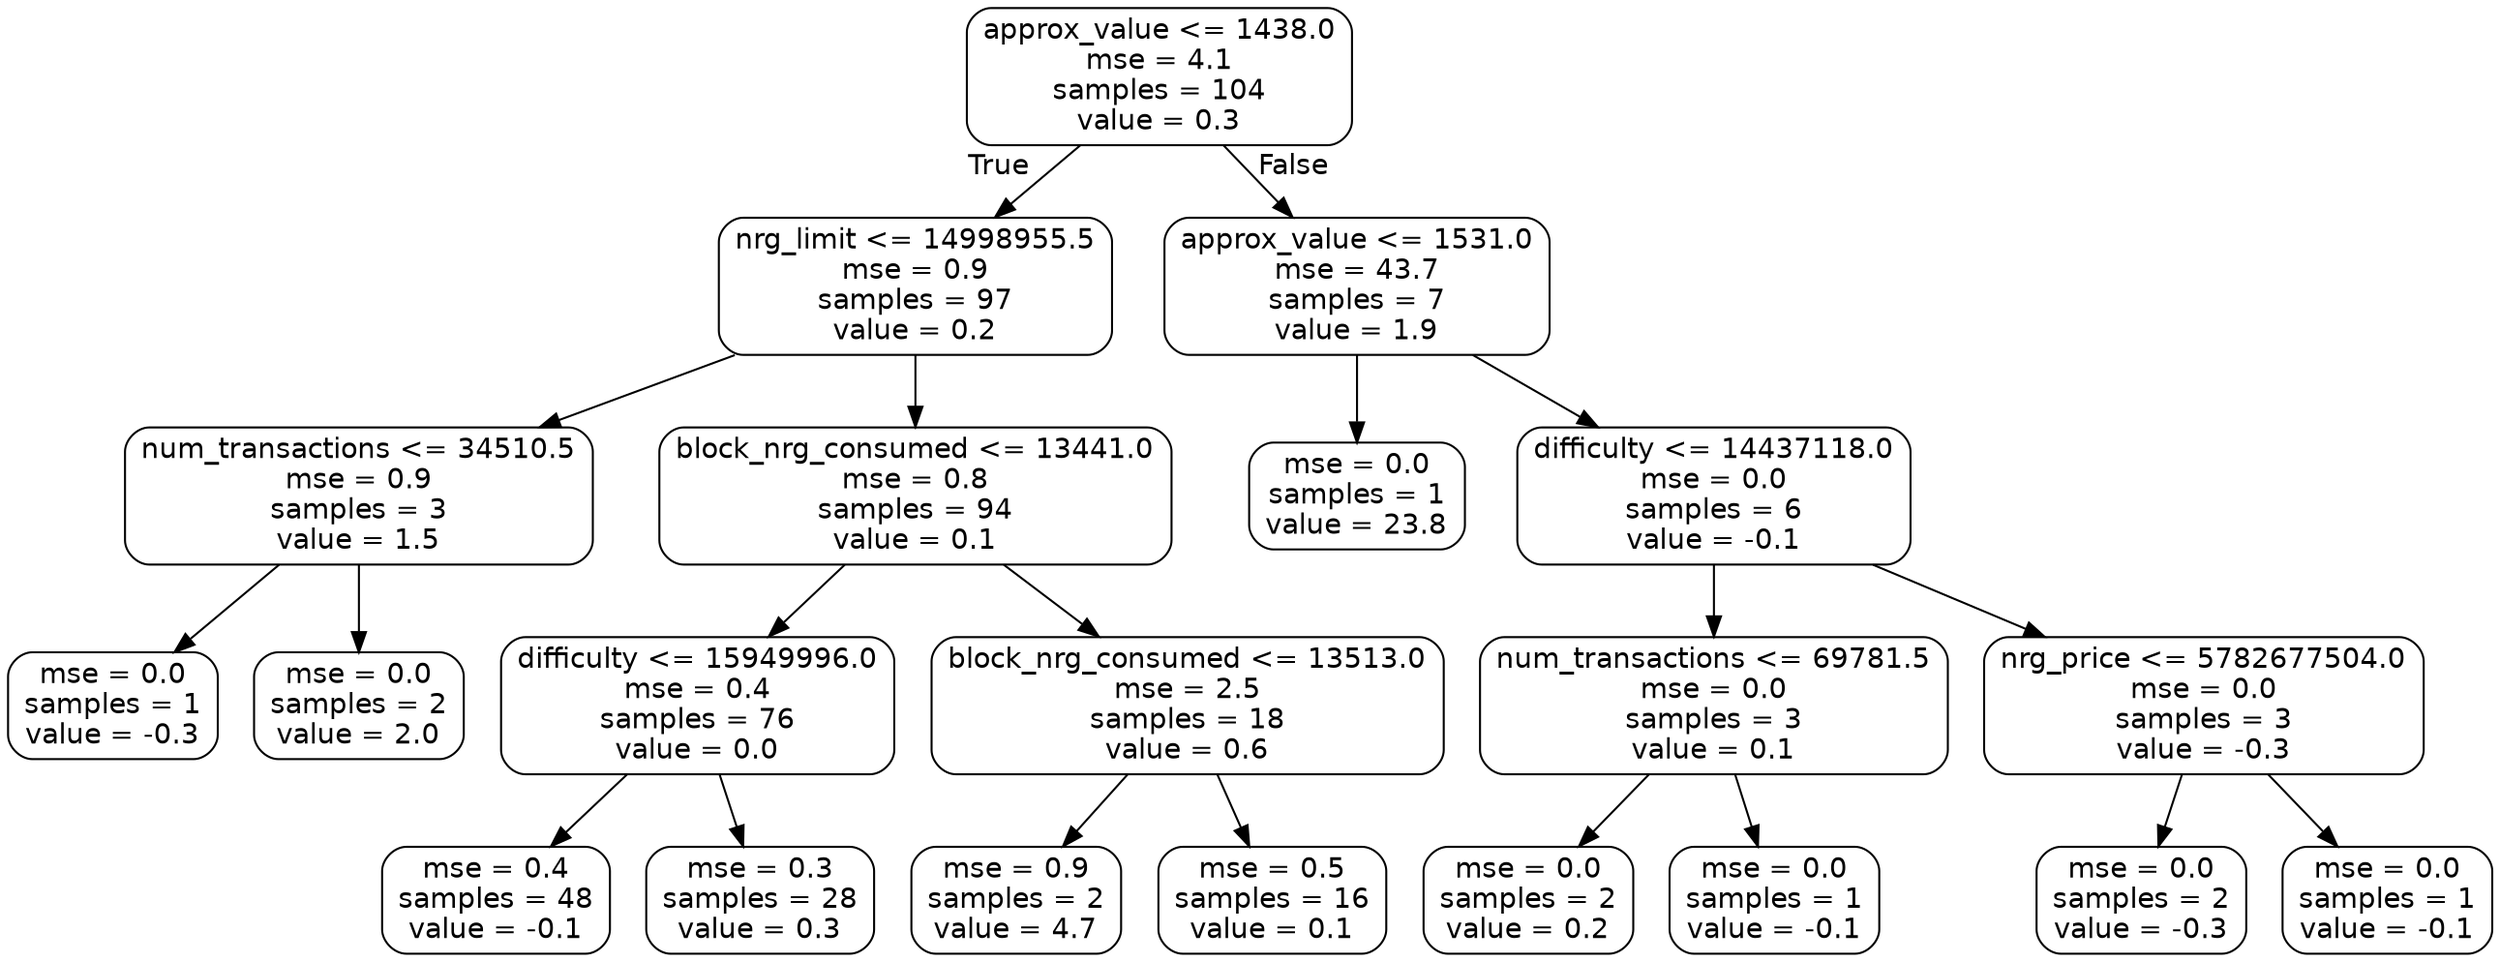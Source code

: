 digraph Tree {
node [shape=box, style="rounded", color="black", fontname=helvetica] ;
edge [fontname=helvetica] ;
0 [label="approx_value <= 1438.0\nmse = 4.1\nsamples = 104\nvalue = 0.3"] ;
1 [label="nrg_limit <= 14998955.5\nmse = 0.9\nsamples = 97\nvalue = 0.2"] ;
0 -> 1 [labeldistance=2.5, labelangle=45, headlabel="True"] ;
2 [label="num_transactions <= 34510.5\nmse = 0.9\nsamples = 3\nvalue = 1.5"] ;
1 -> 2 ;
3 [label="mse = 0.0\nsamples = 1\nvalue = -0.3"] ;
2 -> 3 ;
4 [label="mse = 0.0\nsamples = 2\nvalue = 2.0"] ;
2 -> 4 ;
5 [label="block_nrg_consumed <= 13441.0\nmse = 0.8\nsamples = 94\nvalue = 0.1"] ;
1 -> 5 ;
6 [label="difficulty <= 15949996.0\nmse = 0.4\nsamples = 76\nvalue = 0.0"] ;
5 -> 6 ;
7 [label="mse = 0.4\nsamples = 48\nvalue = -0.1"] ;
6 -> 7 ;
8 [label="mse = 0.3\nsamples = 28\nvalue = 0.3"] ;
6 -> 8 ;
9 [label="block_nrg_consumed <= 13513.0\nmse = 2.5\nsamples = 18\nvalue = 0.6"] ;
5 -> 9 ;
10 [label="mse = 0.9\nsamples = 2\nvalue = 4.7"] ;
9 -> 10 ;
11 [label="mse = 0.5\nsamples = 16\nvalue = 0.1"] ;
9 -> 11 ;
12 [label="approx_value <= 1531.0\nmse = 43.7\nsamples = 7\nvalue = 1.9"] ;
0 -> 12 [labeldistance=2.5, labelangle=-45, headlabel="False"] ;
13 [label="mse = 0.0\nsamples = 1\nvalue = 23.8"] ;
12 -> 13 ;
14 [label="difficulty <= 14437118.0\nmse = 0.0\nsamples = 6\nvalue = -0.1"] ;
12 -> 14 ;
15 [label="num_transactions <= 69781.5\nmse = 0.0\nsamples = 3\nvalue = 0.1"] ;
14 -> 15 ;
16 [label="mse = 0.0\nsamples = 2\nvalue = 0.2"] ;
15 -> 16 ;
17 [label="mse = 0.0\nsamples = 1\nvalue = -0.1"] ;
15 -> 17 ;
18 [label="nrg_price <= 5782677504.0\nmse = 0.0\nsamples = 3\nvalue = -0.3"] ;
14 -> 18 ;
19 [label="mse = 0.0\nsamples = 2\nvalue = -0.3"] ;
18 -> 19 ;
20 [label="mse = 0.0\nsamples = 1\nvalue = -0.1"] ;
18 -> 20 ;
}